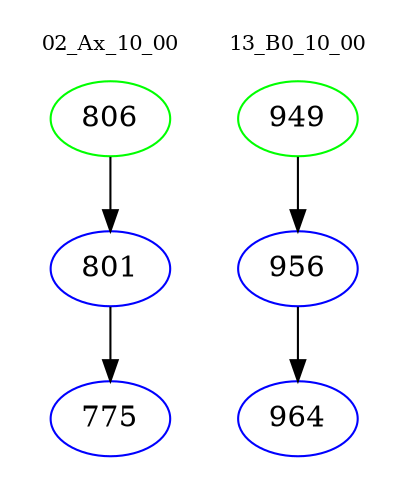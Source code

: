 digraph{
subgraph cluster_0 {
color = white
label = "02_Ax_10_00";
fontsize=10;
T0_806 [label="806", color="green"]
T0_806 -> T0_801 [color="black"]
T0_801 [label="801", color="blue"]
T0_801 -> T0_775 [color="black"]
T0_775 [label="775", color="blue"]
}
subgraph cluster_1 {
color = white
label = "13_B0_10_00";
fontsize=10;
T1_949 [label="949", color="green"]
T1_949 -> T1_956 [color="black"]
T1_956 [label="956", color="blue"]
T1_956 -> T1_964 [color="black"]
T1_964 [label="964", color="blue"]
}
}
